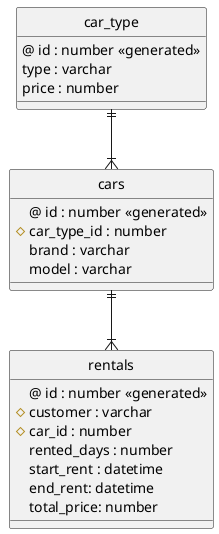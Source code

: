 @startuml

' hide the spot
hide circle

' avoid problems with angled crows feet
skinparam linetype ortho

entity "car_type" {
    @ id : number <<generated>>
    type : varchar
    price : number
}

entity "cars" {
    @ id : number <<generated>>
    # car_type_id : number
    brand : varchar
    model : varchar
}

entity "rentals" {
    @ id : number <<generated>>
    # customer : varchar
    # car_id : number
    rented_days : number
    start_rent : datetime
    end_rent: datetime
    total_price: number
}

car_type ||--|{ cars
cars ||--|{ rentals
@enduml
